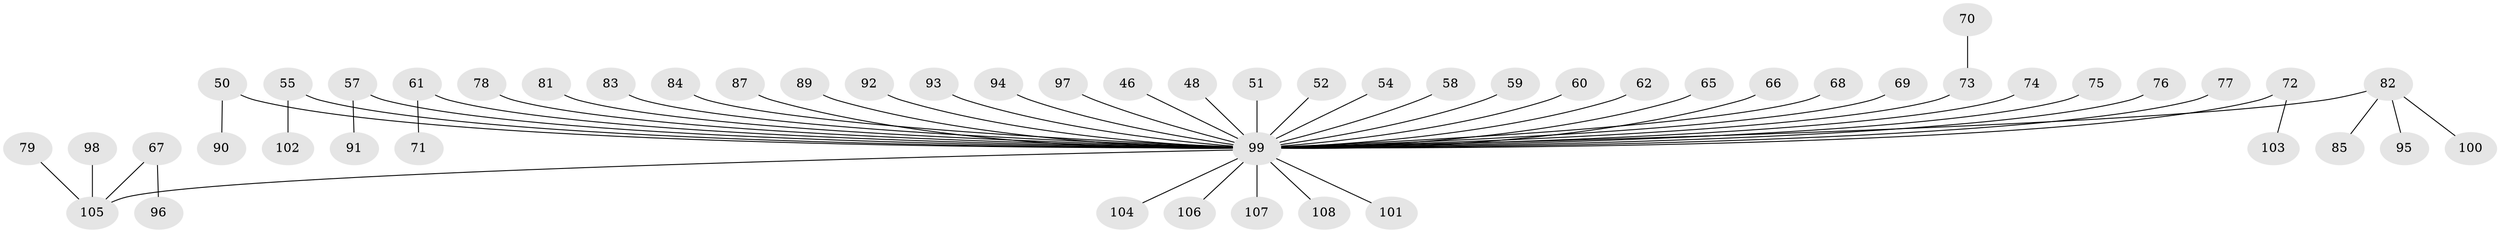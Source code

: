 // original degree distribution, {7: 0.009259259259259259, 3: 0.19444444444444445, 5: 0.027777777777777776, 6: 0.018518518518518517, 4: 0.046296296296296294, 1: 0.5092592592592593, 2: 0.19444444444444445}
// Generated by graph-tools (version 1.1) at 2025/52/03/09/25 04:52:45]
// undirected, 54 vertices, 53 edges
graph export_dot {
graph [start="1"]
  node [color=gray90,style=filled];
  46;
  48;
  50;
  51;
  52;
  54;
  55;
  57;
  58;
  59;
  60;
  61;
  62;
  65;
  66;
  67;
  68;
  69;
  70;
  71;
  72;
  73 [super="+56"];
  74;
  75;
  76;
  77;
  78;
  79;
  81;
  82 [super="+18+14+42"];
  83;
  84;
  85;
  87;
  89;
  90;
  91;
  92;
  93;
  94;
  95;
  96;
  97;
  98;
  99 [super="+24+88+45+80+47+64+86"];
  100;
  101;
  102;
  103;
  104;
  105 [super="+30+41"];
  106;
  107;
  108;
  46 -- 99;
  48 -- 99;
  50 -- 90;
  50 -- 99;
  51 -- 99;
  52 -- 99;
  54 -- 99;
  55 -- 102;
  55 -- 99;
  57 -- 91;
  57 -- 99;
  58 -- 99;
  59 -- 99;
  60 -- 99;
  61 -- 71;
  61 -- 99;
  62 -- 99;
  65 -- 99;
  66 -- 99;
  67 -- 96;
  67 -- 105;
  68 -- 99;
  69 -- 99;
  70 -- 73;
  72 -- 103;
  72 -- 99;
  73 -- 99;
  74 -- 99;
  75 -- 99;
  76 -- 99;
  77 -- 99;
  78 -- 99;
  79 -- 105;
  81 -- 99;
  82 -- 85;
  82 -- 95;
  82 -- 100;
  82 -- 99;
  83 -- 99;
  84 -- 99;
  87 -- 99;
  89 -- 99;
  92 -- 99;
  93 -- 99;
  94 -- 99;
  97 -- 99;
  98 -- 105;
  99 -- 101;
  99 -- 104;
  99 -- 105;
  99 -- 106;
  99 -- 107;
  99 -- 108;
}
